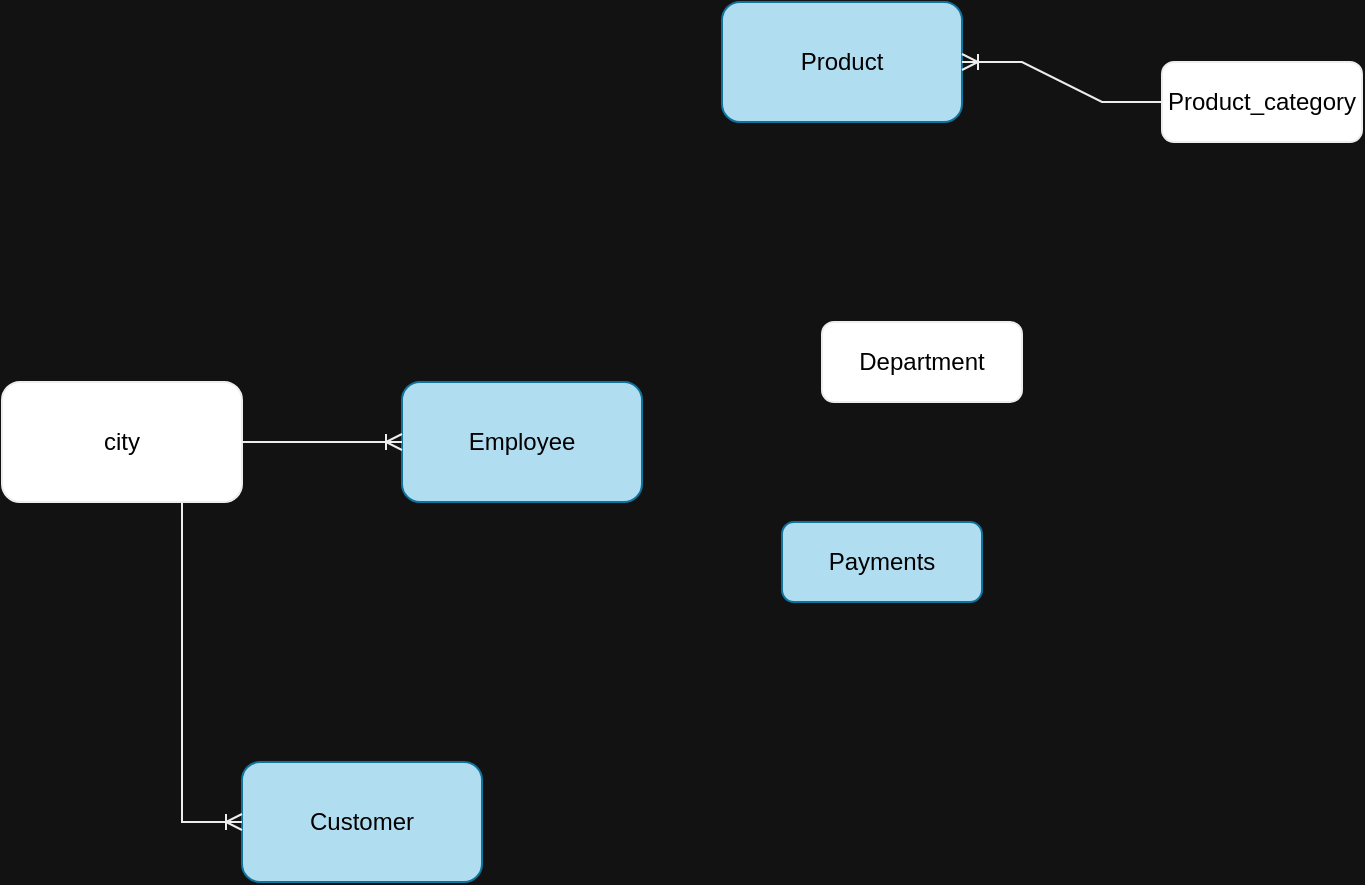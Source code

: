 <mxfile version="24.6.4" type="github">
  <diagram name="Page-1" id="J3tsaxY315ltOvU5XpqN">
    <mxGraphModel dx="1050" dy="557" grid="1" gridSize="10" guides="1" tooltips="1" connect="1" arrows="1" fold="1" page="1" pageScale="1" pageWidth="850" pageHeight="1100" background="#121212" math="0" shadow="0">
      <root>
        <mxCell id="0" />
        <mxCell id="1" parent="0" />
        <mxCell id="ojTp6sma9vRzEDrgU251-1" value="Employee" style="rounded=1;whiteSpace=wrap;html=1;glass=0;shadow=0;strokeColor=#10739e;fillColor=#b1ddf0;" vertex="1" parent="1">
          <mxGeometry x="240" y="280" width="120" height="60" as="geometry" />
        </mxCell>
        <mxCell id="ojTp6sma9vRzEDrgU251-2" value="Product" style="rounded=1;whiteSpace=wrap;html=1;glass=0;shadow=0;strokeColor=#10739e;fillColor=#b1ddf0;" vertex="1" parent="1">
          <mxGeometry x="400" y="90" width="120" height="60" as="geometry" />
        </mxCell>
        <mxCell id="ojTp6sma9vRzEDrgU251-3" value="Customer" style="rounded=1;whiteSpace=wrap;html=1;glass=0;shadow=0;strokeColor=#10739e;fillColor=#b1ddf0;" vertex="1" parent="1">
          <mxGeometry x="160" y="470" width="120" height="60" as="geometry" />
        </mxCell>
        <mxCell id="ojTp6sma9vRzEDrgU251-4" value="city" style="rounded=1;whiteSpace=wrap;html=1;glass=0;shadow=0;strokeColor=#EDEDED;" vertex="1" parent="1">
          <mxGeometry x="40" y="280" width="120" height="60" as="geometry" />
        </mxCell>
        <mxCell id="ojTp6sma9vRzEDrgU251-5" value="" style="edgeStyle=entityRelationEdgeStyle;fontSize=12;html=1;endArrow=ERoneToMany;rounded=0;exitX=1;exitY=0.5;exitDx=0;exitDy=0;strokeColor=#EDEDED;" edge="1" parent="1" source="ojTp6sma9vRzEDrgU251-4" target="ojTp6sma9vRzEDrgU251-1">
          <mxGeometry width="100" height="100" relative="1" as="geometry">
            <mxPoint x="370" y="380" as="sourcePoint" />
            <mxPoint x="470" y="280" as="targetPoint" />
          </mxGeometry>
        </mxCell>
        <mxCell id="ojTp6sma9vRzEDrgU251-7" value="" style="edgeStyle=entityRelationEdgeStyle;fontSize=12;html=1;endArrow=ERoneToMany;rounded=0;strokeColor=#EDEDED;align=center;verticalAlign=middle;fontFamily=Helvetica;fontColor=default;labelBackgroundColor=default;exitX=0.5;exitY=1;exitDx=0;exitDy=0;entryX=0;entryY=0.5;entryDx=0;entryDy=0;" edge="1" parent="1" source="ojTp6sma9vRzEDrgU251-4" target="ojTp6sma9vRzEDrgU251-3">
          <mxGeometry width="100" height="100" relative="1" as="geometry">
            <mxPoint x="370" y="380" as="sourcePoint" />
            <mxPoint x="470" y="280" as="targetPoint" />
          </mxGeometry>
        </mxCell>
        <mxCell id="ojTp6sma9vRzEDrgU251-9" value="Product_category" style="whiteSpace=wrap;html=1;align=center;rounded=1;shadow=0;glass=0;strokeColor=#EDEDED;verticalAlign=middle;fontFamily=Helvetica;fontSize=12;fontColor=default;fillColor=default;" vertex="1" parent="1">
          <mxGeometry x="620" y="120" width="100" height="40" as="geometry" />
        </mxCell>
        <mxCell id="ojTp6sma9vRzEDrgU251-11" value="" style="edgeStyle=entityRelationEdgeStyle;fontSize=12;html=1;endArrow=ERoneToMany;rounded=0;strokeColor=#EDEDED;align=center;verticalAlign=middle;fontFamily=Helvetica;fontColor=default;labelBackgroundColor=default;exitX=0;exitY=0.5;exitDx=0;exitDy=0;entryX=1;entryY=0.5;entryDx=0;entryDy=0;" edge="1" parent="1" source="ojTp6sma9vRzEDrgU251-9" target="ojTp6sma9vRzEDrgU251-2">
          <mxGeometry width="100" height="100" relative="1" as="geometry">
            <mxPoint x="430" y="370" as="sourcePoint" />
            <mxPoint x="530" y="270" as="targetPoint" />
          </mxGeometry>
        </mxCell>
        <mxCell id="ojTp6sma9vRzEDrgU251-12" value="Payments" style="whiteSpace=wrap;html=1;align=center;rounded=1;shadow=0;glass=0;strokeColor=#10739e;verticalAlign=middle;fontFamily=Helvetica;fontSize=12;fillColor=#b1ddf0;" vertex="1" parent="1">
          <mxGeometry x="430" y="350" width="100" height="40" as="geometry" />
        </mxCell>
        <mxCell id="ojTp6sma9vRzEDrgU251-15" value="Department" style="whiteSpace=wrap;html=1;align=center;rounded=1;shadow=0;glass=0;strokeColor=#EDEDED;verticalAlign=middle;fontFamily=Helvetica;fontSize=12;fontColor=default;fillColor=default;" vertex="1" parent="1">
          <mxGeometry x="450" y="250" width="100" height="40" as="geometry" />
        </mxCell>
      </root>
    </mxGraphModel>
  </diagram>
</mxfile>

